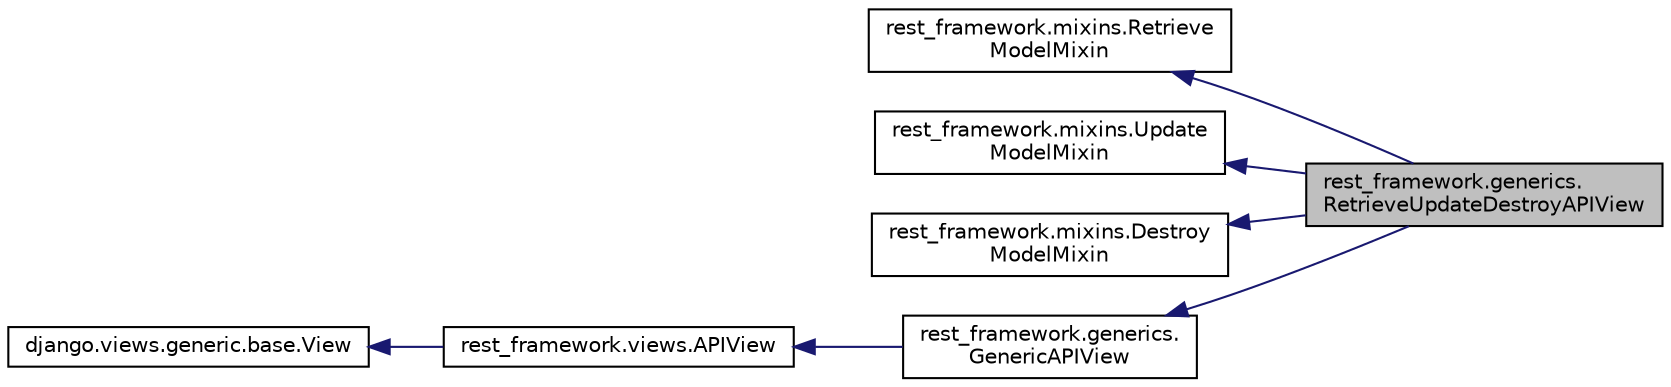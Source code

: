 digraph "rest_framework.generics.RetrieveUpdateDestroyAPIView"
{
 // LATEX_PDF_SIZE
  edge [fontname="Helvetica",fontsize="10",labelfontname="Helvetica",labelfontsize="10"];
  node [fontname="Helvetica",fontsize="10",shape=record];
  rankdir="LR";
  Node1 [label="rest_framework.generics.\lRetrieveUpdateDestroyAPIView",height=0.2,width=0.4,color="black", fillcolor="grey75", style="filled", fontcolor="black",tooltip=" "];
  Node2 -> Node1 [dir="back",color="midnightblue",fontsize="10",style="solid",fontname="Helvetica"];
  Node2 [label="rest_framework.mixins.Retrieve\lModelMixin",height=0.2,width=0.4,color="black", fillcolor="white", style="filled",URL="$classrest__framework_1_1mixins_1_1_retrieve_model_mixin.html",tooltip=" "];
  Node3 -> Node1 [dir="back",color="midnightblue",fontsize="10",style="solid",fontname="Helvetica"];
  Node3 [label="rest_framework.mixins.Update\lModelMixin",height=0.2,width=0.4,color="black", fillcolor="white", style="filled",URL="$classrest__framework_1_1mixins_1_1_update_model_mixin.html",tooltip=" "];
  Node4 -> Node1 [dir="back",color="midnightblue",fontsize="10",style="solid",fontname="Helvetica"];
  Node4 [label="rest_framework.mixins.Destroy\lModelMixin",height=0.2,width=0.4,color="black", fillcolor="white", style="filled",URL="$classrest__framework_1_1mixins_1_1_destroy_model_mixin.html",tooltip=" "];
  Node5 -> Node1 [dir="back",color="midnightblue",fontsize="10",style="solid",fontname="Helvetica"];
  Node5 [label="rest_framework.generics.\lGenericAPIView",height=0.2,width=0.4,color="black", fillcolor="white", style="filled",URL="$classrest__framework_1_1generics_1_1_generic_a_p_i_view.html",tooltip=" "];
  Node6 -> Node5 [dir="back",color="midnightblue",fontsize="10",style="solid",fontname="Helvetica"];
  Node6 [label="rest_framework.views.APIView",height=0.2,width=0.4,color="black", fillcolor="white", style="filled",URL="$classrest__framework_1_1views_1_1_a_p_i_view.html",tooltip=" "];
  Node7 -> Node6 [dir="back",color="midnightblue",fontsize="10",style="solid",fontname="Helvetica"];
  Node7 [label="django.views.generic.base.View",height=0.2,width=0.4,color="black", fillcolor="white", style="filled",URL="$classdjango_1_1views_1_1generic_1_1base_1_1_view.html",tooltip=" "];
}
